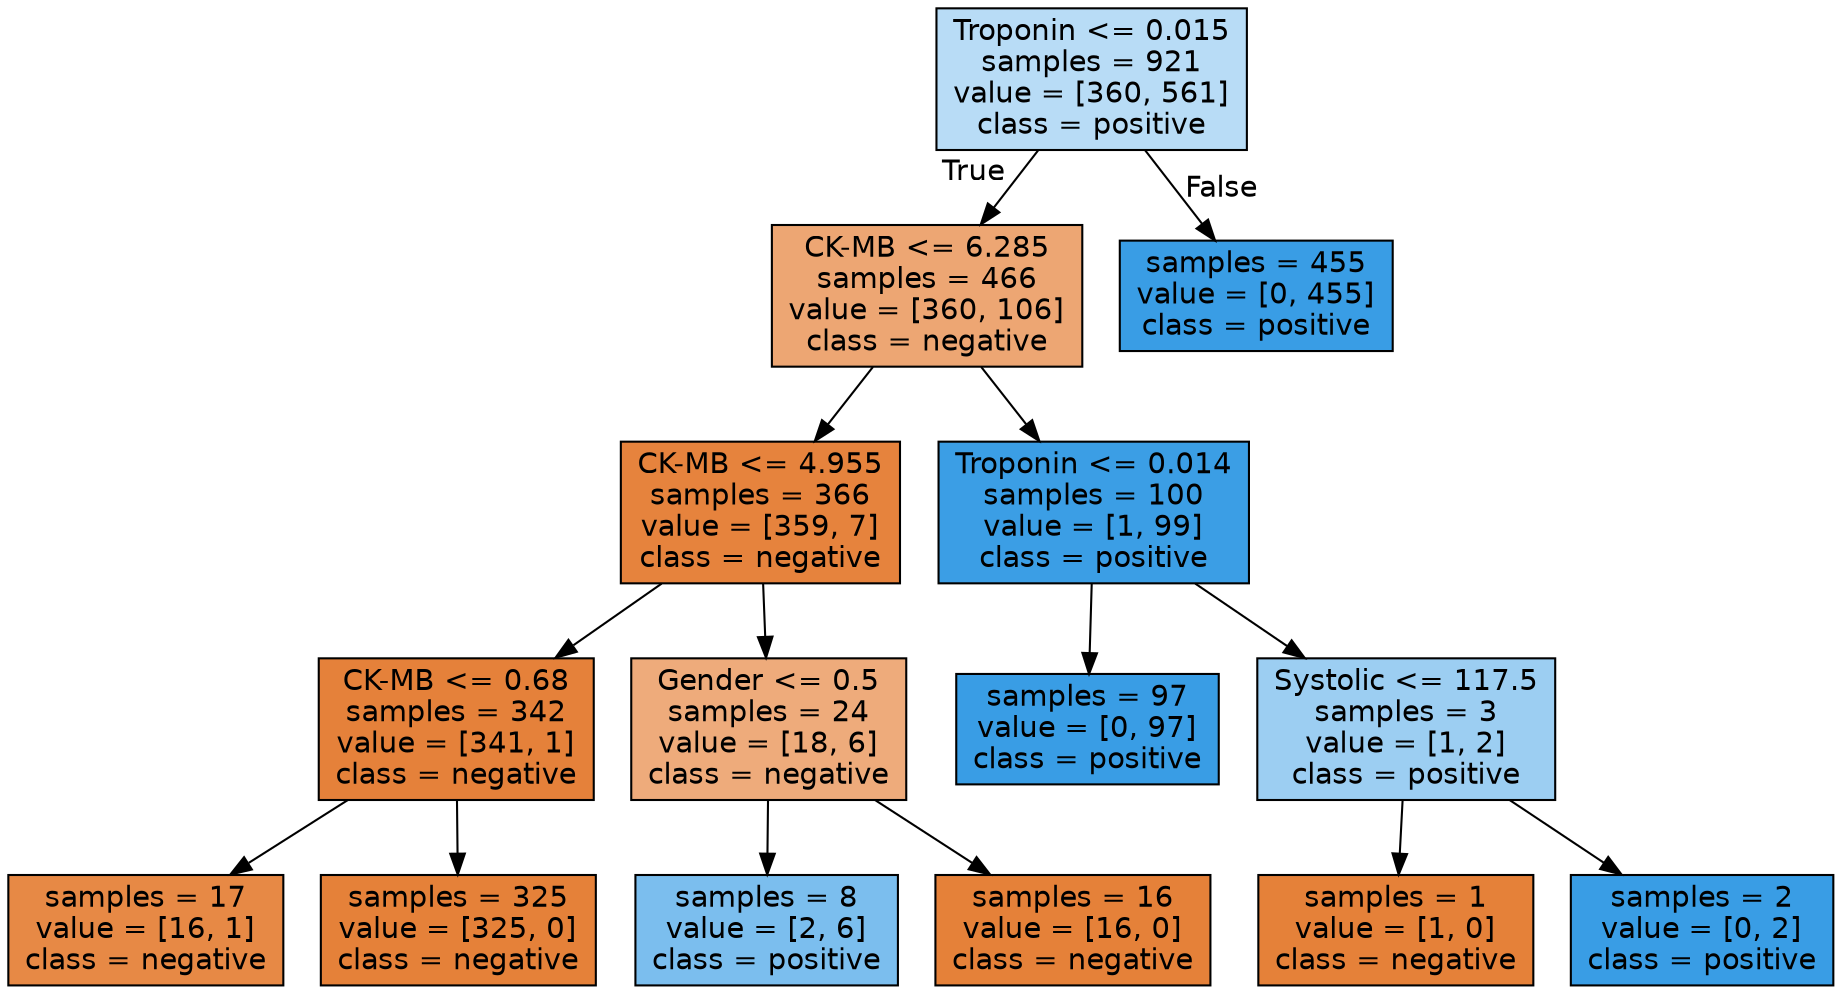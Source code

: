 digraph Tree {
node [shape=box, style="filled", color="black", fontname="helvetica"] ;
edge [fontname="helvetica"] ;
0 [label="Troponin <= 0.015\nsamples = 921\nvalue = [360, 561]\nclass = positive", fillcolor="#b8dcf6"] ;
1 [label="CK-MB <= 6.285\nsamples = 466\nvalue = [360, 106]\nclass = negative", fillcolor="#eda673"] ;
0 -> 1 [labeldistance=2.5, labelangle=45, headlabel="True"] ;
2 [label="CK-MB <= 4.955\nsamples = 366\nvalue = [359, 7]\nclass = negative", fillcolor="#e6833d"] ;
1 -> 2 ;
3 [label="CK-MB <= 0.68\nsamples = 342\nvalue = [341, 1]\nclass = negative", fillcolor="#e5813a"] ;
2 -> 3 ;
4 [label="samples = 17\nvalue = [16, 1]\nclass = negative", fillcolor="#e78945"] ;
3 -> 4 ;
5 [label="samples = 325\nvalue = [325, 0]\nclass = negative", fillcolor="#e58139"] ;
3 -> 5 ;
6 [label="Gender <= 0.5\nsamples = 24\nvalue = [18, 6]\nclass = negative", fillcolor="#eeab7b"] ;
2 -> 6 ;
7 [label="samples = 8\nvalue = [2, 6]\nclass = positive", fillcolor="#7bbeee"] ;
6 -> 7 ;
8 [label="samples = 16\nvalue = [16, 0]\nclass = negative", fillcolor="#e58139"] ;
6 -> 8 ;
9 [label="Troponin <= 0.014\nsamples = 100\nvalue = [1, 99]\nclass = positive", fillcolor="#3b9ee5"] ;
1 -> 9 ;
10 [label="samples = 97\nvalue = [0, 97]\nclass = positive", fillcolor="#399de5"] ;
9 -> 10 ;
11 [label="Systolic <= 117.5\nsamples = 3\nvalue = [1, 2]\nclass = positive", fillcolor="#9ccef2"] ;
9 -> 11 ;
12 [label="samples = 1\nvalue = [1, 0]\nclass = negative", fillcolor="#e58139"] ;
11 -> 12 ;
13 [label="samples = 2\nvalue = [0, 2]\nclass = positive", fillcolor="#399de5"] ;
11 -> 13 ;
14 [label="samples = 455\nvalue = [0, 455]\nclass = positive", fillcolor="#399de5"] ;
0 -> 14 [labeldistance=2.5, labelangle=-45, headlabel="False"] ;
}